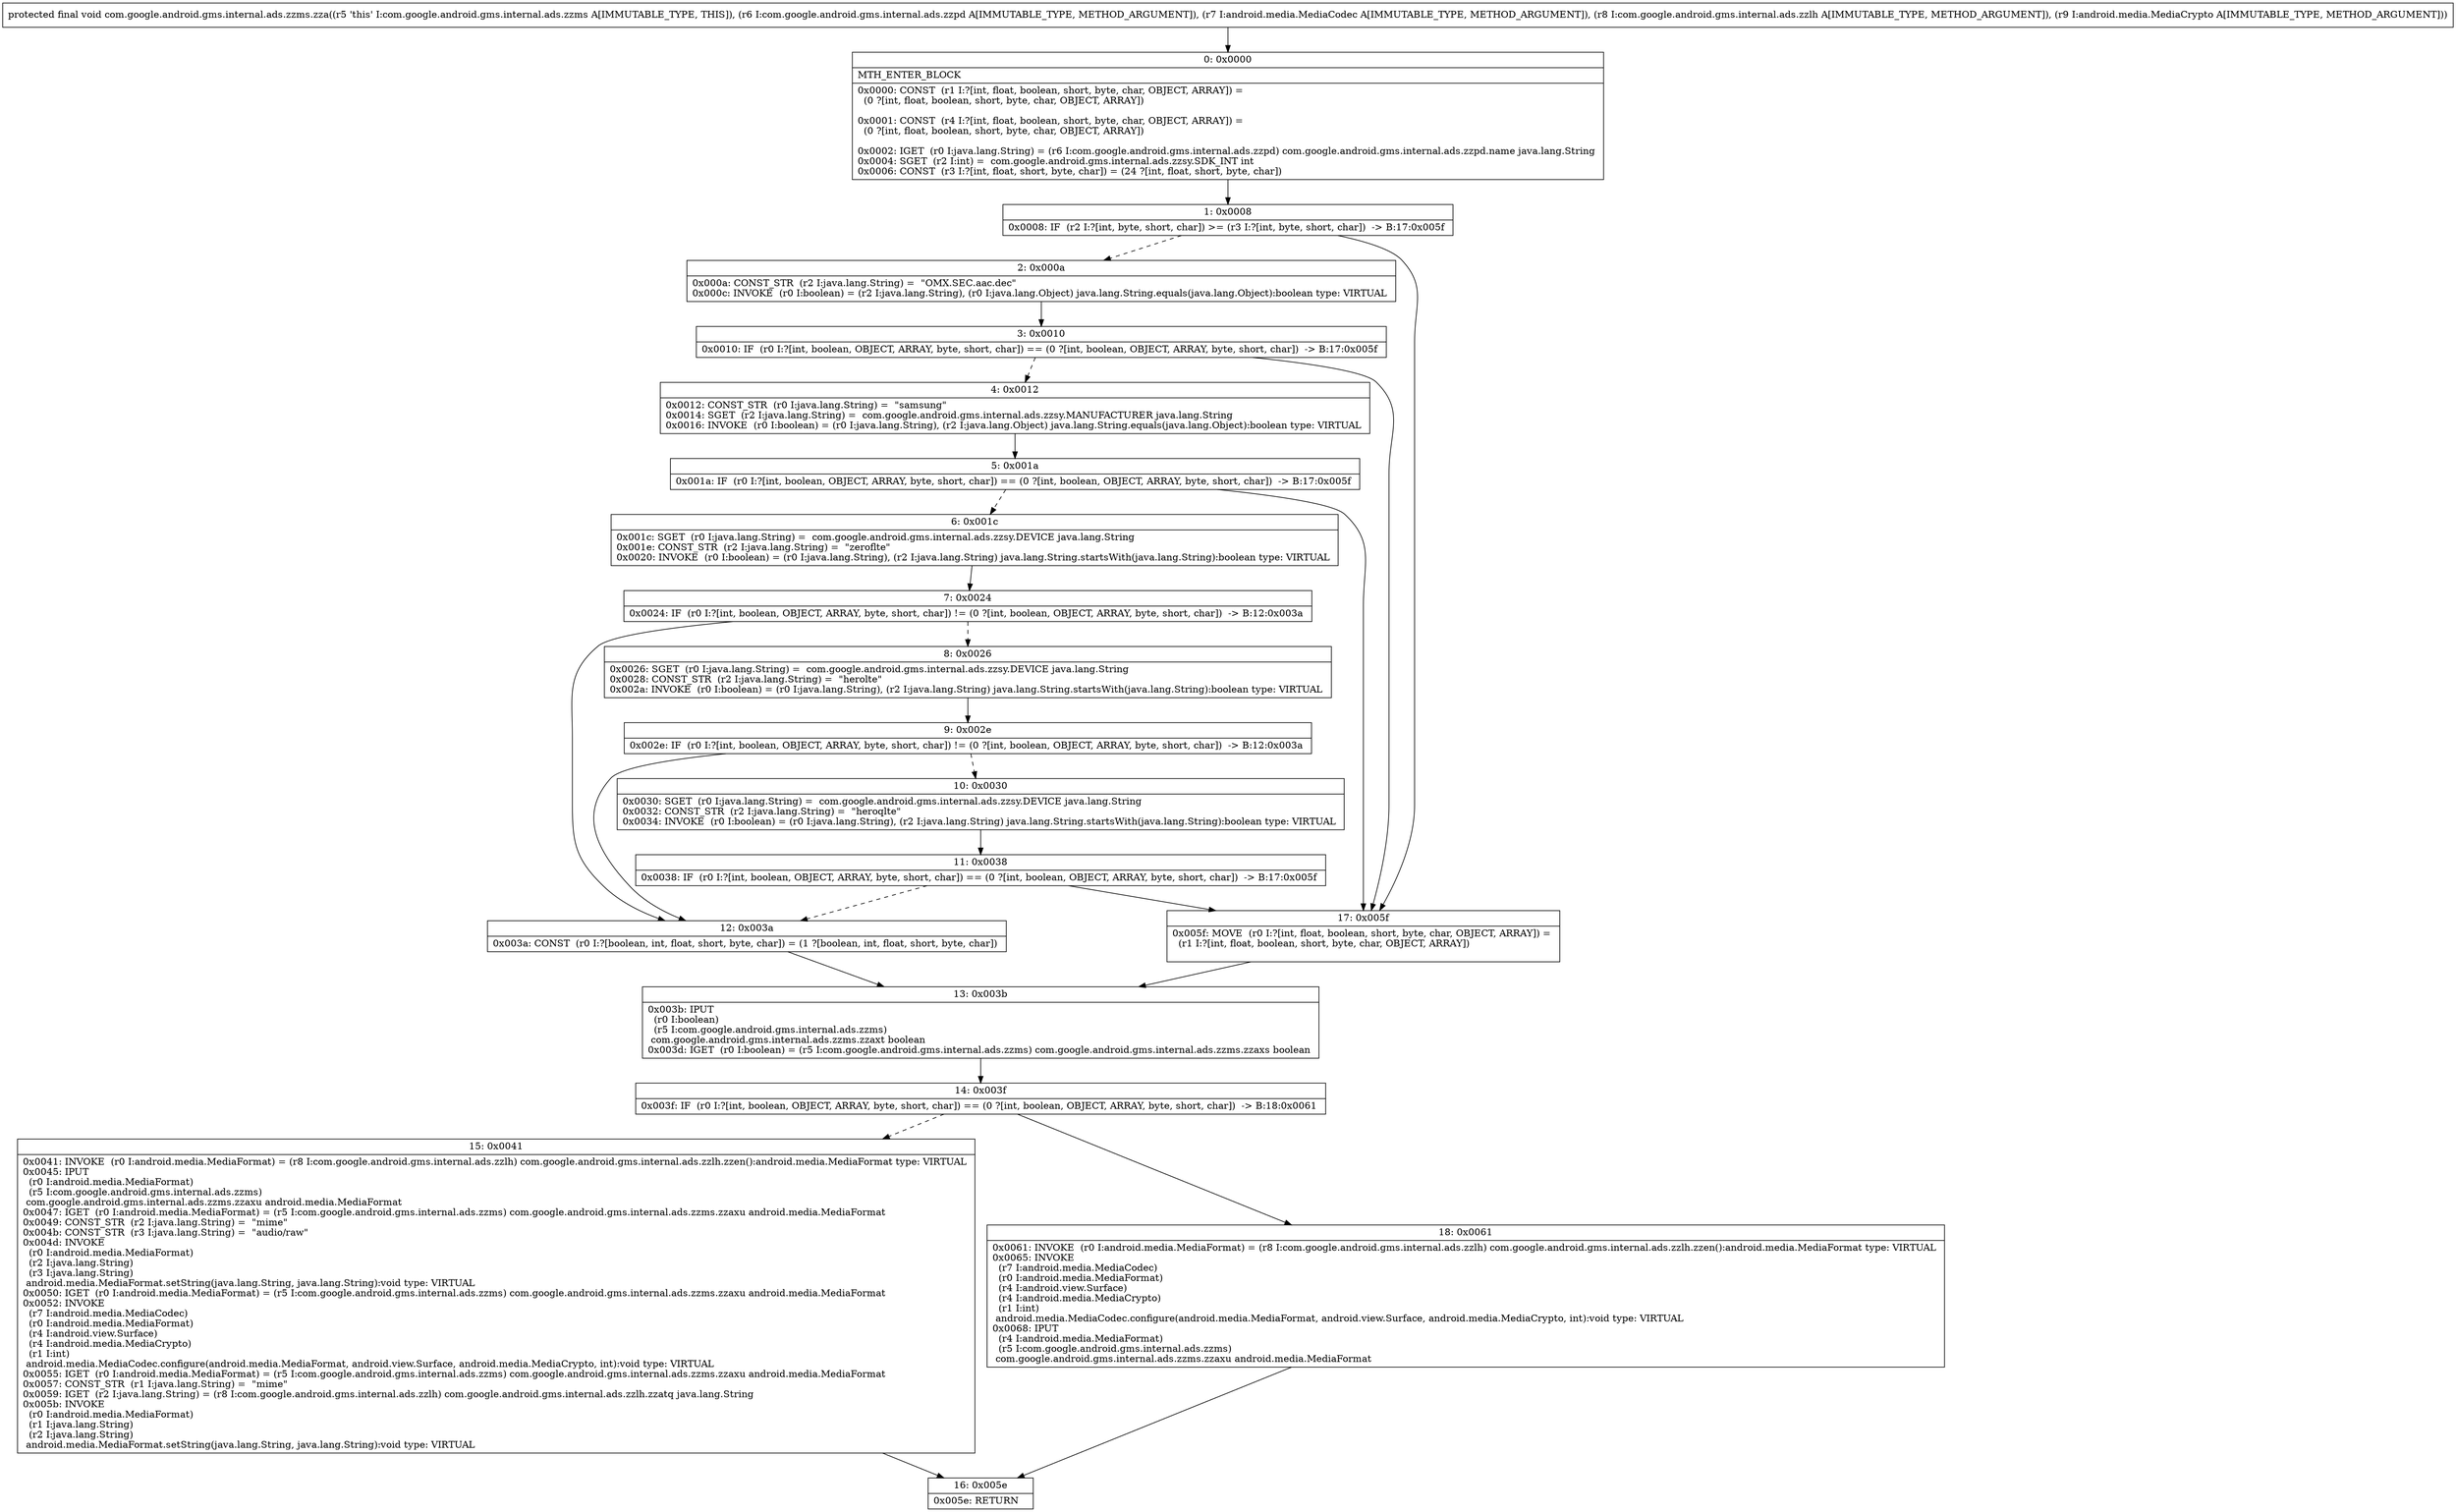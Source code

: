 digraph "CFG forcom.google.android.gms.internal.ads.zzms.zza(Lcom\/google\/android\/gms\/internal\/ads\/zzpd;Landroid\/media\/MediaCodec;Lcom\/google\/android\/gms\/internal\/ads\/zzlh;Landroid\/media\/MediaCrypto;)V" {
Node_0 [shape=record,label="{0\:\ 0x0000|MTH_ENTER_BLOCK\l|0x0000: CONST  (r1 I:?[int, float, boolean, short, byte, char, OBJECT, ARRAY]) = \l  (0 ?[int, float, boolean, short, byte, char, OBJECT, ARRAY])\l \l0x0001: CONST  (r4 I:?[int, float, boolean, short, byte, char, OBJECT, ARRAY]) = \l  (0 ?[int, float, boolean, short, byte, char, OBJECT, ARRAY])\l \l0x0002: IGET  (r0 I:java.lang.String) = (r6 I:com.google.android.gms.internal.ads.zzpd) com.google.android.gms.internal.ads.zzpd.name java.lang.String \l0x0004: SGET  (r2 I:int) =  com.google.android.gms.internal.ads.zzsy.SDK_INT int \l0x0006: CONST  (r3 I:?[int, float, short, byte, char]) = (24 ?[int, float, short, byte, char]) \l}"];
Node_1 [shape=record,label="{1\:\ 0x0008|0x0008: IF  (r2 I:?[int, byte, short, char]) \>= (r3 I:?[int, byte, short, char])  \-\> B:17:0x005f \l}"];
Node_2 [shape=record,label="{2\:\ 0x000a|0x000a: CONST_STR  (r2 I:java.lang.String) =  \"OMX.SEC.aac.dec\" \l0x000c: INVOKE  (r0 I:boolean) = (r2 I:java.lang.String), (r0 I:java.lang.Object) java.lang.String.equals(java.lang.Object):boolean type: VIRTUAL \l}"];
Node_3 [shape=record,label="{3\:\ 0x0010|0x0010: IF  (r0 I:?[int, boolean, OBJECT, ARRAY, byte, short, char]) == (0 ?[int, boolean, OBJECT, ARRAY, byte, short, char])  \-\> B:17:0x005f \l}"];
Node_4 [shape=record,label="{4\:\ 0x0012|0x0012: CONST_STR  (r0 I:java.lang.String) =  \"samsung\" \l0x0014: SGET  (r2 I:java.lang.String) =  com.google.android.gms.internal.ads.zzsy.MANUFACTURER java.lang.String \l0x0016: INVOKE  (r0 I:boolean) = (r0 I:java.lang.String), (r2 I:java.lang.Object) java.lang.String.equals(java.lang.Object):boolean type: VIRTUAL \l}"];
Node_5 [shape=record,label="{5\:\ 0x001a|0x001a: IF  (r0 I:?[int, boolean, OBJECT, ARRAY, byte, short, char]) == (0 ?[int, boolean, OBJECT, ARRAY, byte, short, char])  \-\> B:17:0x005f \l}"];
Node_6 [shape=record,label="{6\:\ 0x001c|0x001c: SGET  (r0 I:java.lang.String) =  com.google.android.gms.internal.ads.zzsy.DEVICE java.lang.String \l0x001e: CONST_STR  (r2 I:java.lang.String) =  \"zeroflte\" \l0x0020: INVOKE  (r0 I:boolean) = (r0 I:java.lang.String), (r2 I:java.lang.String) java.lang.String.startsWith(java.lang.String):boolean type: VIRTUAL \l}"];
Node_7 [shape=record,label="{7\:\ 0x0024|0x0024: IF  (r0 I:?[int, boolean, OBJECT, ARRAY, byte, short, char]) != (0 ?[int, boolean, OBJECT, ARRAY, byte, short, char])  \-\> B:12:0x003a \l}"];
Node_8 [shape=record,label="{8\:\ 0x0026|0x0026: SGET  (r0 I:java.lang.String) =  com.google.android.gms.internal.ads.zzsy.DEVICE java.lang.String \l0x0028: CONST_STR  (r2 I:java.lang.String) =  \"herolte\" \l0x002a: INVOKE  (r0 I:boolean) = (r0 I:java.lang.String), (r2 I:java.lang.String) java.lang.String.startsWith(java.lang.String):boolean type: VIRTUAL \l}"];
Node_9 [shape=record,label="{9\:\ 0x002e|0x002e: IF  (r0 I:?[int, boolean, OBJECT, ARRAY, byte, short, char]) != (0 ?[int, boolean, OBJECT, ARRAY, byte, short, char])  \-\> B:12:0x003a \l}"];
Node_10 [shape=record,label="{10\:\ 0x0030|0x0030: SGET  (r0 I:java.lang.String) =  com.google.android.gms.internal.ads.zzsy.DEVICE java.lang.String \l0x0032: CONST_STR  (r2 I:java.lang.String) =  \"heroqlte\" \l0x0034: INVOKE  (r0 I:boolean) = (r0 I:java.lang.String), (r2 I:java.lang.String) java.lang.String.startsWith(java.lang.String):boolean type: VIRTUAL \l}"];
Node_11 [shape=record,label="{11\:\ 0x0038|0x0038: IF  (r0 I:?[int, boolean, OBJECT, ARRAY, byte, short, char]) == (0 ?[int, boolean, OBJECT, ARRAY, byte, short, char])  \-\> B:17:0x005f \l}"];
Node_12 [shape=record,label="{12\:\ 0x003a|0x003a: CONST  (r0 I:?[boolean, int, float, short, byte, char]) = (1 ?[boolean, int, float, short, byte, char]) \l}"];
Node_13 [shape=record,label="{13\:\ 0x003b|0x003b: IPUT  \l  (r0 I:boolean)\l  (r5 I:com.google.android.gms.internal.ads.zzms)\l com.google.android.gms.internal.ads.zzms.zzaxt boolean \l0x003d: IGET  (r0 I:boolean) = (r5 I:com.google.android.gms.internal.ads.zzms) com.google.android.gms.internal.ads.zzms.zzaxs boolean \l}"];
Node_14 [shape=record,label="{14\:\ 0x003f|0x003f: IF  (r0 I:?[int, boolean, OBJECT, ARRAY, byte, short, char]) == (0 ?[int, boolean, OBJECT, ARRAY, byte, short, char])  \-\> B:18:0x0061 \l}"];
Node_15 [shape=record,label="{15\:\ 0x0041|0x0041: INVOKE  (r0 I:android.media.MediaFormat) = (r8 I:com.google.android.gms.internal.ads.zzlh) com.google.android.gms.internal.ads.zzlh.zzen():android.media.MediaFormat type: VIRTUAL \l0x0045: IPUT  \l  (r0 I:android.media.MediaFormat)\l  (r5 I:com.google.android.gms.internal.ads.zzms)\l com.google.android.gms.internal.ads.zzms.zzaxu android.media.MediaFormat \l0x0047: IGET  (r0 I:android.media.MediaFormat) = (r5 I:com.google.android.gms.internal.ads.zzms) com.google.android.gms.internal.ads.zzms.zzaxu android.media.MediaFormat \l0x0049: CONST_STR  (r2 I:java.lang.String) =  \"mime\" \l0x004b: CONST_STR  (r3 I:java.lang.String) =  \"audio\/raw\" \l0x004d: INVOKE  \l  (r0 I:android.media.MediaFormat)\l  (r2 I:java.lang.String)\l  (r3 I:java.lang.String)\l android.media.MediaFormat.setString(java.lang.String, java.lang.String):void type: VIRTUAL \l0x0050: IGET  (r0 I:android.media.MediaFormat) = (r5 I:com.google.android.gms.internal.ads.zzms) com.google.android.gms.internal.ads.zzms.zzaxu android.media.MediaFormat \l0x0052: INVOKE  \l  (r7 I:android.media.MediaCodec)\l  (r0 I:android.media.MediaFormat)\l  (r4 I:android.view.Surface)\l  (r4 I:android.media.MediaCrypto)\l  (r1 I:int)\l android.media.MediaCodec.configure(android.media.MediaFormat, android.view.Surface, android.media.MediaCrypto, int):void type: VIRTUAL \l0x0055: IGET  (r0 I:android.media.MediaFormat) = (r5 I:com.google.android.gms.internal.ads.zzms) com.google.android.gms.internal.ads.zzms.zzaxu android.media.MediaFormat \l0x0057: CONST_STR  (r1 I:java.lang.String) =  \"mime\" \l0x0059: IGET  (r2 I:java.lang.String) = (r8 I:com.google.android.gms.internal.ads.zzlh) com.google.android.gms.internal.ads.zzlh.zzatq java.lang.String \l0x005b: INVOKE  \l  (r0 I:android.media.MediaFormat)\l  (r1 I:java.lang.String)\l  (r2 I:java.lang.String)\l android.media.MediaFormat.setString(java.lang.String, java.lang.String):void type: VIRTUAL \l}"];
Node_16 [shape=record,label="{16\:\ 0x005e|0x005e: RETURN   \l}"];
Node_17 [shape=record,label="{17\:\ 0x005f|0x005f: MOVE  (r0 I:?[int, float, boolean, short, byte, char, OBJECT, ARRAY]) = \l  (r1 I:?[int, float, boolean, short, byte, char, OBJECT, ARRAY])\l \l}"];
Node_18 [shape=record,label="{18\:\ 0x0061|0x0061: INVOKE  (r0 I:android.media.MediaFormat) = (r8 I:com.google.android.gms.internal.ads.zzlh) com.google.android.gms.internal.ads.zzlh.zzen():android.media.MediaFormat type: VIRTUAL \l0x0065: INVOKE  \l  (r7 I:android.media.MediaCodec)\l  (r0 I:android.media.MediaFormat)\l  (r4 I:android.view.Surface)\l  (r4 I:android.media.MediaCrypto)\l  (r1 I:int)\l android.media.MediaCodec.configure(android.media.MediaFormat, android.view.Surface, android.media.MediaCrypto, int):void type: VIRTUAL \l0x0068: IPUT  \l  (r4 I:android.media.MediaFormat)\l  (r5 I:com.google.android.gms.internal.ads.zzms)\l com.google.android.gms.internal.ads.zzms.zzaxu android.media.MediaFormat \l}"];
MethodNode[shape=record,label="{protected final void com.google.android.gms.internal.ads.zzms.zza((r5 'this' I:com.google.android.gms.internal.ads.zzms A[IMMUTABLE_TYPE, THIS]), (r6 I:com.google.android.gms.internal.ads.zzpd A[IMMUTABLE_TYPE, METHOD_ARGUMENT]), (r7 I:android.media.MediaCodec A[IMMUTABLE_TYPE, METHOD_ARGUMENT]), (r8 I:com.google.android.gms.internal.ads.zzlh A[IMMUTABLE_TYPE, METHOD_ARGUMENT]), (r9 I:android.media.MediaCrypto A[IMMUTABLE_TYPE, METHOD_ARGUMENT])) }"];
MethodNode -> Node_0;
Node_0 -> Node_1;
Node_1 -> Node_2[style=dashed];
Node_1 -> Node_17;
Node_2 -> Node_3;
Node_3 -> Node_4[style=dashed];
Node_3 -> Node_17;
Node_4 -> Node_5;
Node_5 -> Node_6[style=dashed];
Node_5 -> Node_17;
Node_6 -> Node_7;
Node_7 -> Node_8[style=dashed];
Node_7 -> Node_12;
Node_8 -> Node_9;
Node_9 -> Node_10[style=dashed];
Node_9 -> Node_12;
Node_10 -> Node_11;
Node_11 -> Node_12[style=dashed];
Node_11 -> Node_17;
Node_12 -> Node_13;
Node_13 -> Node_14;
Node_14 -> Node_15[style=dashed];
Node_14 -> Node_18;
Node_15 -> Node_16;
Node_17 -> Node_13;
Node_18 -> Node_16;
}

